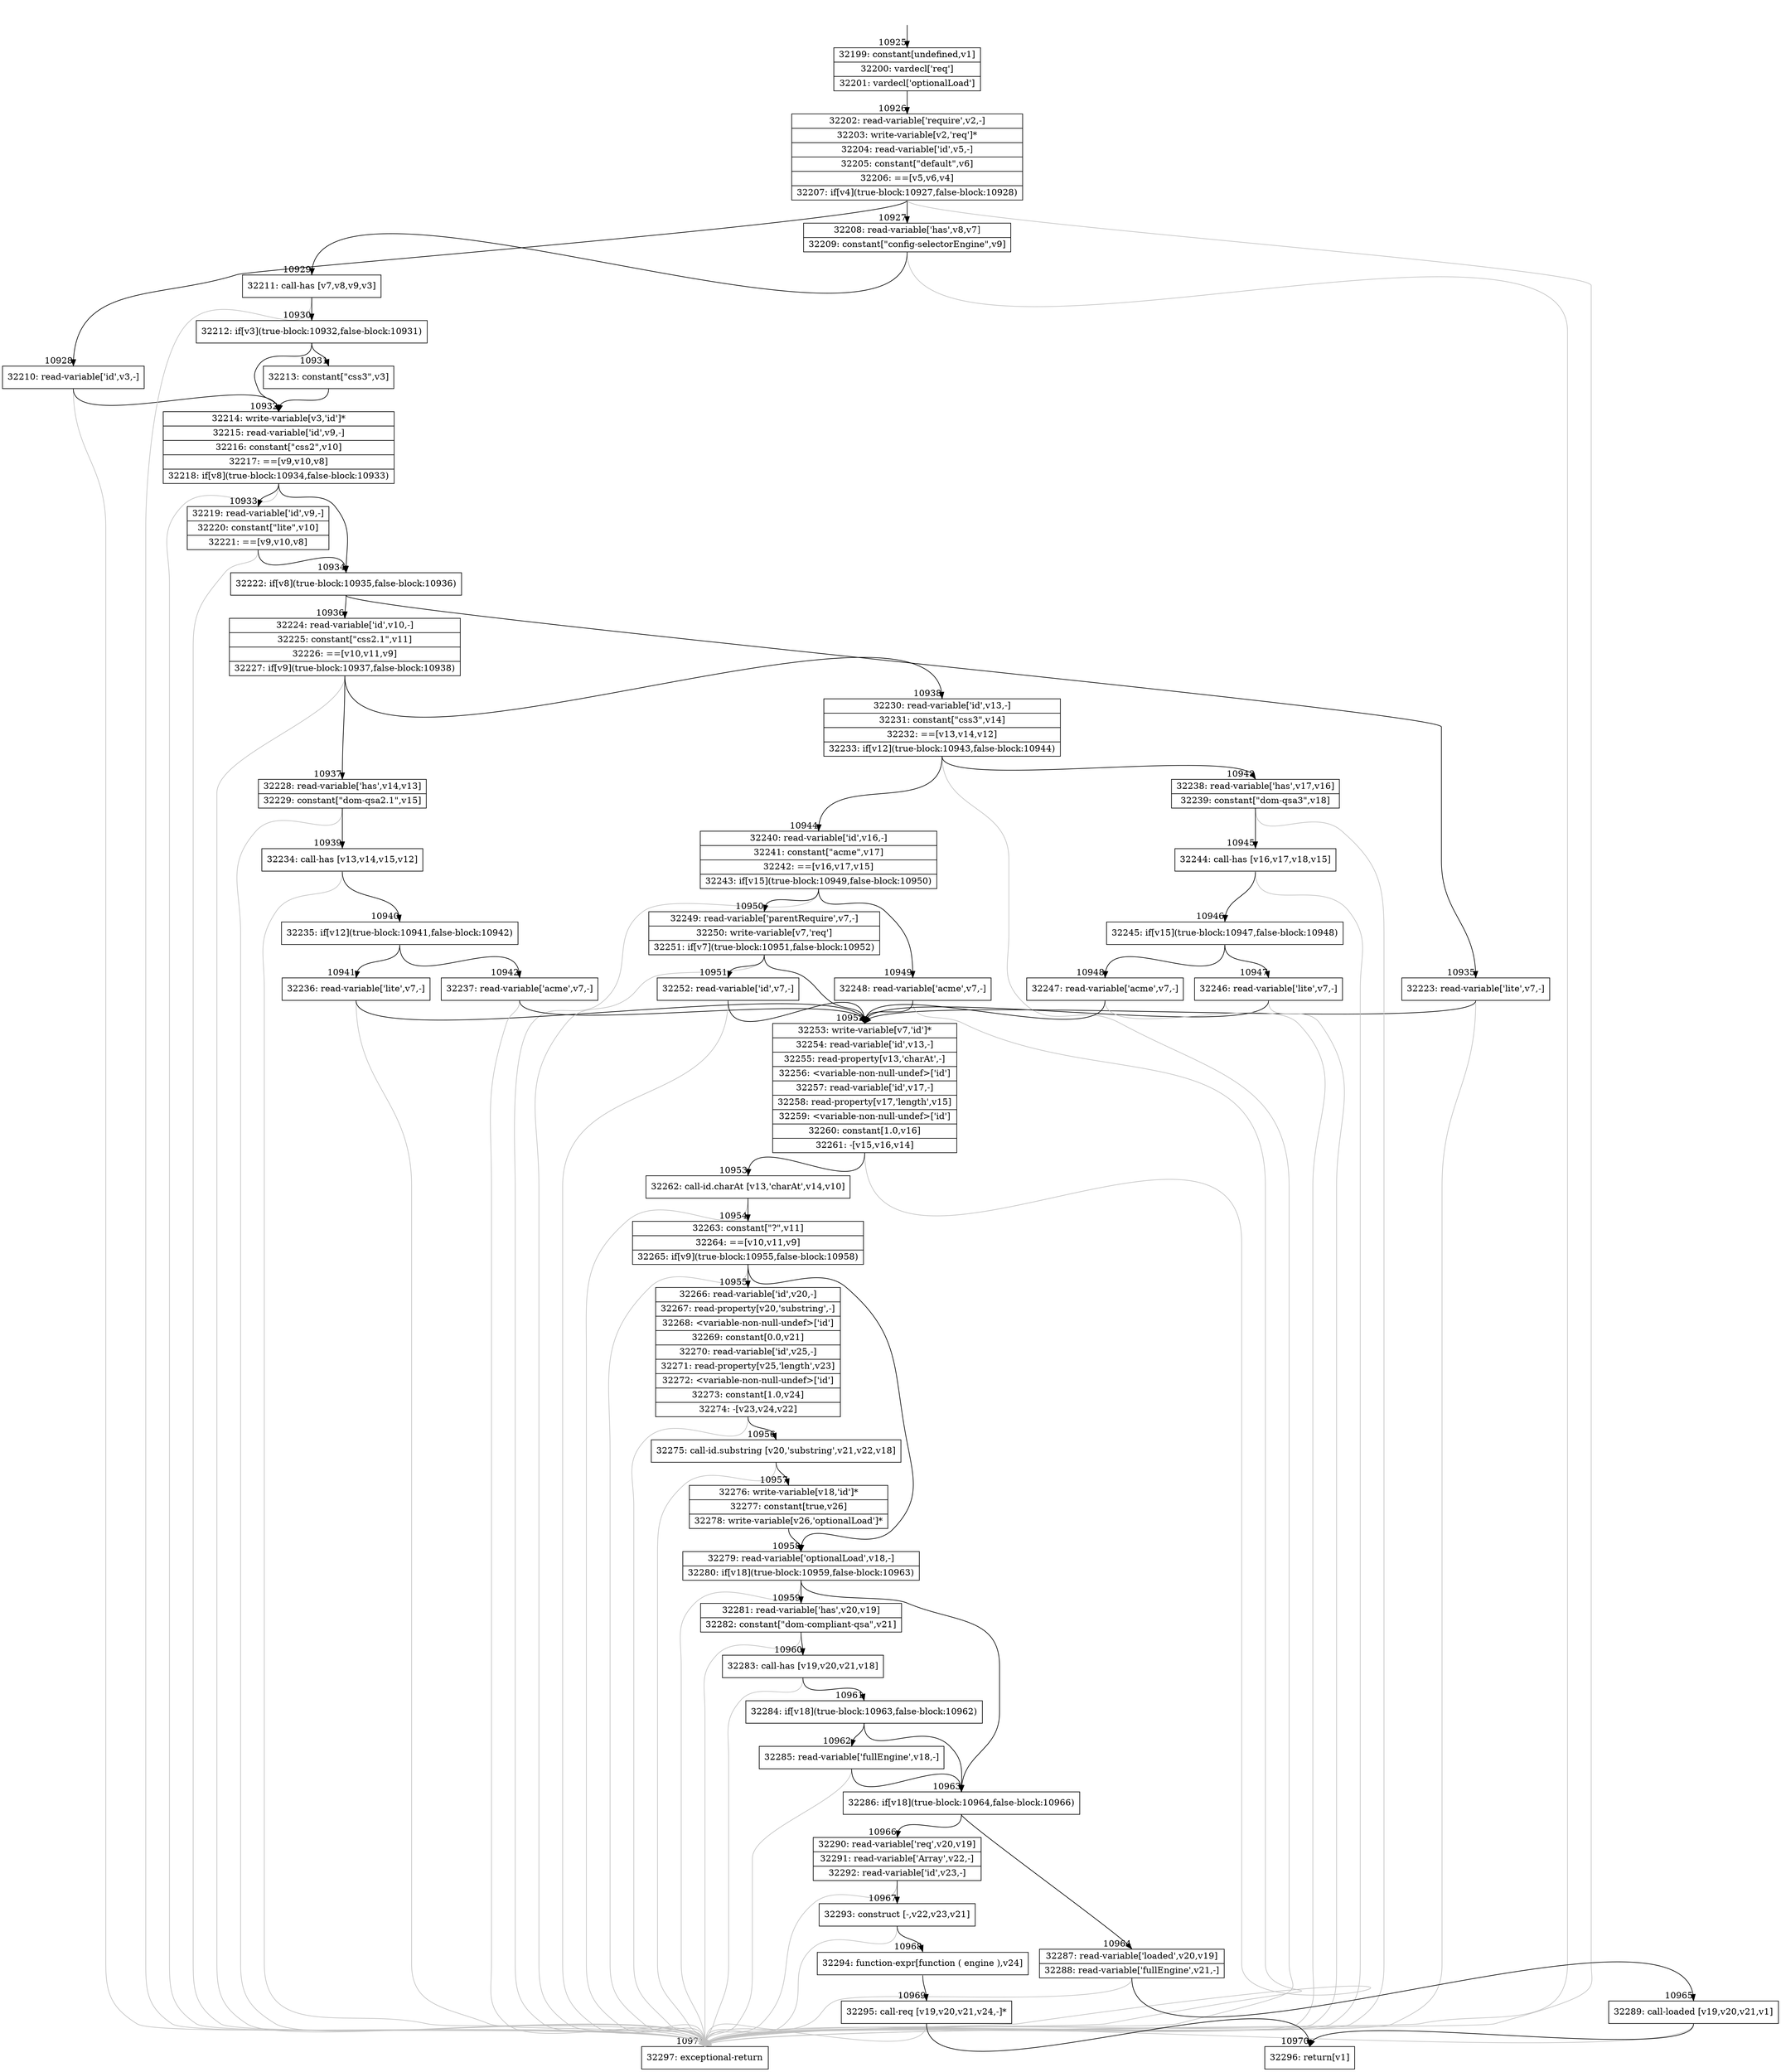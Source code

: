 digraph {
rankdir="TD"
BB_entry800[shape=none,label=""];
BB_entry800 -> BB10925 [tailport=s, headport=n, headlabel="    10925"]
BB10925 [shape=record label="{32199: constant[undefined,v1]|32200: vardecl['req']|32201: vardecl['optionalLoad']}" ] 
BB10925 -> BB10926 [tailport=s, headport=n, headlabel="      10926"]
BB10926 [shape=record label="{32202: read-variable['require',v2,-]|32203: write-variable[v2,'req']*|32204: read-variable['id',v5,-]|32205: constant[\"default\",v6]|32206: ==[v5,v6,v4]|32207: if[v4](true-block:10927,false-block:10928)}" ] 
BB10926 -> BB10927 [tailport=s, headport=n, headlabel="      10927"]
BB10926 -> BB10928 [tailport=s, headport=n, headlabel="      10928"]
BB10926 -> BB10971 [tailport=s, headport=n, color=gray, headlabel="      10971"]
BB10927 [shape=record label="{32208: read-variable['has',v8,v7]|32209: constant[\"config-selectorEngine\",v9]}" ] 
BB10927 -> BB10929 [tailport=s, headport=n, headlabel="      10929"]
BB10927 -> BB10971 [tailport=s, headport=n, color=gray]
BB10928 [shape=record label="{32210: read-variable['id',v3,-]}" ] 
BB10928 -> BB10932 [tailport=s, headport=n, headlabel="      10932"]
BB10928 -> BB10971 [tailport=s, headport=n, color=gray]
BB10929 [shape=record label="{32211: call-has [v7,v8,v9,v3]}" ] 
BB10929 -> BB10930 [tailport=s, headport=n, headlabel="      10930"]
BB10929 -> BB10971 [tailport=s, headport=n, color=gray]
BB10930 [shape=record label="{32212: if[v3](true-block:10932,false-block:10931)}" ] 
BB10930 -> BB10932 [tailport=s, headport=n]
BB10930 -> BB10931 [tailport=s, headport=n, headlabel="      10931"]
BB10931 [shape=record label="{32213: constant[\"css3\",v3]}" ] 
BB10931 -> BB10932 [tailport=s, headport=n]
BB10932 [shape=record label="{32214: write-variable[v3,'id']*|32215: read-variable['id',v9,-]|32216: constant[\"css2\",v10]|32217: ==[v9,v10,v8]|32218: if[v8](true-block:10934,false-block:10933)}" ] 
BB10932 -> BB10934 [tailport=s, headport=n, headlabel="      10934"]
BB10932 -> BB10933 [tailport=s, headport=n, headlabel="      10933"]
BB10932 -> BB10971 [tailport=s, headport=n, color=gray]
BB10933 [shape=record label="{32219: read-variable['id',v9,-]|32220: constant[\"lite\",v10]|32221: ==[v9,v10,v8]}" ] 
BB10933 -> BB10934 [tailport=s, headport=n]
BB10933 -> BB10971 [tailport=s, headport=n, color=gray]
BB10934 [shape=record label="{32222: if[v8](true-block:10935,false-block:10936)}" ] 
BB10934 -> BB10935 [tailport=s, headport=n, headlabel="      10935"]
BB10934 -> BB10936 [tailport=s, headport=n, headlabel="      10936"]
BB10935 [shape=record label="{32223: read-variable['lite',v7,-]}" ] 
BB10935 -> BB10952 [tailport=s, headport=n, headlabel="      10952"]
BB10935 -> BB10971 [tailport=s, headport=n, color=gray]
BB10936 [shape=record label="{32224: read-variable['id',v10,-]|32225: constant[\"css2.1\",v11]|32226: ==[v10,v11,v9]|32227: if[v9](true-block:10937,false-block:10938)}" ] 
BB10936 -> BB10937 [tailport=s, headport=n, headlabel="      10937"]
BB10936 -> BB10938 [tailport=s, headport=n, headlabel="      10938"]
BB10936 -> BB10971 [tailport=s, headport=n, color=gray]
BB10937 [shape=record label="{32228: read-variable['has',v14,v13]|32229: constant[\"dom-qsa2.1\",v15]}" ] 
BB10937 -> BB10939 [tailport=s, headport=n, headlabel="      10939"]
BB10937 -> BB10971 [tailport=s, headport=n, color=gray]
BB10938 [shape=record label="{32230: read-variable['id',v13,-]|32231: constant[\"css3\",v14]|32232: ==[v13,v14,v12]|32233: if[v12](true-block:10943,false-block:10944)}" ] 
BB10938 -> BB10943 [tailport=s, headport=n, headlabel="      10943"]
BB10938 -> BB10944 [tailport=s, headport=n, headlabel="      10944"]
BB10938 -> BB10971 [tailport=s, headport=n, color=gray]
BB10939 [shape=record label="{32234: call-has [v13,v14,v15,v12]}" ] 
BB10939 -> BB10940 [tailport=s, headport=n, headlabel="      10940"]
BB10939 -> BB10971 [tailport=s, headport=n, color=gray]
BB10940 [shape=record label="{32235: if[v12](true-block:10941,false-block:10942)}" ] 
BB10940 -> BB10941 [tailport=s, headport=n, headlabel="      10941"]
BB10940 -> BB10942 [tailport=s, headport=n, headlabel="      10942"]
BB10941 [shape=record label="{32236: read-variable['lite',v7,-]}" ] 
BB10941 -> BB10952 [tailport=s, headport=n]
BB10941 -> BB10971 [tailport=s, headport=n, color=gray]
BB10942 [shape=record label="{32237: read-variable['acme',v7,-]}" ] 
BB10942 -> BB10952 [tailport=s, headport=n]
BB10942 -> BB10971 [tailport=s, headport=n, color=gray]
BB10943 [shape=record label="{32238: read-variable['has',v17,v16]|32239: constant[\"dom-qsa3\",v18]}" ] 
BB10943 -> BB10945 [tailport=s, headport=n, headlabel="      10945"]
BB10943 -> BB10971 [tailport=s, headport=n, color=gray]
BB10944 [shape=record label="{32240: read-variable['id',v16,-]|32241: constant[\"acme\",v17]|32242: ==[v16,v17,v15]|32243: if[v15](true-block:10949,false-block:10950)}" ] 
BB10944 -> BB10949 [tailport=s, headport=n, headlabel="      10949"]
BB10944 -> BB10950 [tailport=s, headport=n, headlabel="      10950"]
BB10944 -> BB10971 [tailport=s, headport=n, color=gray]
BB10945 [shape=record label="{32244: call-has [v16,v17,v18,v15]}" ] 
BB10945 -> BB10946 [tailport=s, headport=n, headlabel="      10946"]
BB10945 -> BB10971 [tailport=s, headport=n, color=gray]
BB10946 [shape=record label="{32245: if[v15](true-block:10947,false-block:10948)}" ] 
BB10946 -> BB10947 [tailport=s, headport=n, headlabel="      10947"]
BB10946 -> BB10948 [tailport=s, headport=n, headlabel="      10948"]
BB10947 [shape=record label="{32246: read-variable['lite',v7,-]}" ] 
BB10947 -> BB10952 [tailport=s, headport=n]
BB10947 -> BB10971 [tailport=s, headport=n, color=gray]
BB10948 [shape=record label="{32247: read-variable['acme',v7,-]}" ] 
BB10948 -> BB10952 [tailport=s, headport=n]
BB10948 -> BB10971 [tailport=s, headport=n, color=gray]
BB10949 [shape=record label="{32248: read-variable['acme',v7,-]}" ] 
BB10949 -> BB10952 [tailport=s, headport=n]
BB10949 -> BB10971 [tailport=s, headport=n, color=gray]
BB10950 [shape=record label="{32249: read-variable['parentRequire',v7,-]|32250: write-variable[v7,'req']|32251: if[v7](true-block:10951,false-block:10952)}" ] 
BB10950 -> BB10952 [tailport=s, headport=n]
BB10950 -> BB10951 [tailport=s, headport=n, headlabel="      10951"]
BB10950 -> BB10971 [tailport=s, headport=n, color=gray]
BB10951 [shape=record label="{32252: read-variable['id',v7,-]}" ] 
BB10951 -> BB10952 [tailport=s, headport=n]
BB10951 -> BB10971 [tailport=s, headport=n, color=gray]
BB10952 [shape=record label="{32253: write-variable[v7,'id']*|32254: read-variable['id',v13,-]|32255: read-property[v13,'charAt',-]|32256: \<variable-non-null-undef\>['id']|32257: read-variable['id',v17,-]|32258: read-property[v17,'length',v15]|32259: \<variable-non-null-undef\>['id']|32260: constant[1.0,v16]|32261: -[v15,v16,v14]}" ] 
BB10952 -> BB10953 [tailport=s, headport=n, headlabel="      10953"]
BB10952 -> BB10971 [tailport=s, headport=n, color=gray]
BB10953 [shape=record label="{32262: call-id.charAt [v13,'charAt',v14,v10]}" ] 
BB10953 -> BB10954 [tailport=s, headport=n, headlabel="      10954"]
BB10953 -> BB10971 [tailport=s, headport=n, color=gray]
BB10954 [shape=record label="{32263: constant[\"?\",v11]|32264: ==[v10,v11,v9]|32265: if[v9](true-block:10955,false-block:10958)}" ] 
BB10954 -> BB10955 [tailport=s, headport=n, headlabel="      10955"]
BB10954 -> BB10958 [tailport=s, headport=n, headlabel="      10958"]
BB10954 -> BB10971 [tailport=s, headport=n, color=gray]
BB10955 [shape=record label="{32266: read-variable['id',v20,-]|32267: read-property[v20,'substring',-]|32268: \<variable-non-null-undef\>['id']|32269: constant[0.0,v21]|32270: read-variable['id',v25,-]|32271: read-property[v25,'length',v23]|32272: \<variable-non-null-undef\>['id']|32273: constant[1.0,v24]|32274: -[v23,v24,v22]}" ] 
BB10955 -> BB10956 [tailport=s, headport=n, headlabel="      10956"]
BB10955 -> BB10971 [tailport=s, headport=n, color=gray]
BB10956 [shape=record label="{32275: call-id.substring [v20,'substring',v21,v22,v18]}" ] 
BB10956 -> BB10957 [tailport=s, headport=n, headlabel="      10957"]
BB10956 -> BB10971 [tailport=s, headport=n, color=gray]
BB10957 [shape=record label="{32276: write-variable[v18,'id']*|32277: constant[true,v26]|32278: write-variable[v26,'optionalLoad']*}" ] 
BB10957 -> BB10958 [tailport=s, headport=n]
BB10958 [shape=record label="{32279: read-variable['optionalLoad',v18,-]|32280: if[v18](true-block:10959,false-block:10963)}" ] 
BB10958 -> BB10963 [tailport=s, headport=n, headlabel="      10963"]
BB10958 -> BB10959 [tailport=s, headport=n, headlabel="      10959"]
BB10958 -> BB10971 [tailport=s, headport=n, color=gray]
BB10959 [shape=record label="{32281: read-variable['has',v20,v19]|32282: constant[\"dom-compliant-qsa\",v21]}" ] 
BB10959 -> BB10960 [tailport=s, headport=n, headlabel="      10960"]
BB10959 -> BB10971 [tailport=s, headport=n, color=gray]
BB10960 [shape=record label="{32283: call-has [v19,v20,v21,v18]}" ] 
BB10960 -> BB10961 [tailport=s, headport=n, headlabel="      10961"]
BB10960 -> BB10971 [tailport=s, headport=n, color=gray]
BB10961 [shape=record label="{32284: if[v18](true-block:10963,false-block:10962)}" ] 
BB10961 -> BB10963 [tailport=s, headport=n]
BB10961 -> BB10962 [tailport=s, headport=n, headlabel="      10962"]
BB10962 [shape=record label="{32285: read-variable['fullEngine',v18,-]}" ] 
BB10962 -> BB10963 [tailport=s, headport=n]
BB10962 -> BB10971 [tailport=s, headport=n, color=gray]
BB10963 [shape=record label="{32286: if[v18](true-block:10964,false-block:10966)}" ] 
BB10963 -> BB10964 [tailport=s, headport=n, headlabel="      10964"]
BB10963 -> BB10966 [tailport=s, headport=n, headlabel="      10966"]
BB10964 [shape=record label="{32287: read-variable['loaded',v20,v19]|32288: read-variable['fullEngine',v21,-]}" ] 
BB10964 -> BB10965 [tailport=s, headport=n, headlabel="      10965"]
BB10964 -> BB10971 [tailport=s, headport=n, color=gray]
BB10965 [shape=record label="{32289: call-loaded [v19,v20,v21,v1]}" ] 
BB10965 -> BB10970 [tailport=s, headport=n, headlabel="      10970"]
BB10965 -> BB10971 [tailport=s, headport=n, color=gray]
BB10966 [shape=record label="{32290: read-variable['req',v20,v19]|32291: read-variable['Array',v22,-]|32292: read-variable['id',v23,-]}" ] 
BB10966 -> BB10967 [tailport=s, headport=n, headlabel="      10967"]
BB10966 -> BB10971 [tailport=s, headport=n, color=gray]
BB10967 [shape=record label="{32293: construct [-,v22,v23,v21]}" ] 
BB10967 -> BB10968 [tailport=s, headport=n, headlabel="      10968"]
BB10967 -> BB10971 [tailport=s, headport=n, color=gray]
BB10968 [shape=record label="{32294: function-expr[function ( engine ),v24]}" ] 
BB10968 -> BB10969 [tailport=s, headport=n, headlabel="      10969"]
BB10969 [shape=record label="{32295: call-req [v19,v20,v21,v24,-]*}" ] 
BB10969 -> BB10970 [tailport=s, headport=n]
BB10969 -> BB10971 [tailport=s, headport=n, color=gray]
BB10970 [shape=record label="{32296: return[v1]}" ] 
BB10971 [shape=record label="{32297: exceptional-return}" ] 
//#$~ 15377
}
